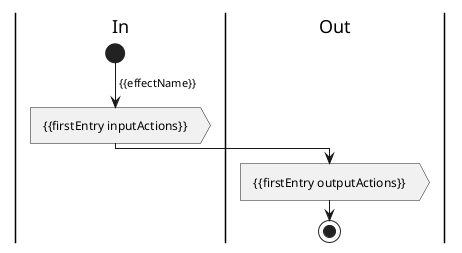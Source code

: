 @startuml
|In|
start
-> {{effectName}};
: {{firstEntry inputActions}} >
|Out|
: {{firstEntry outputActions}} >
stop
@enduml
